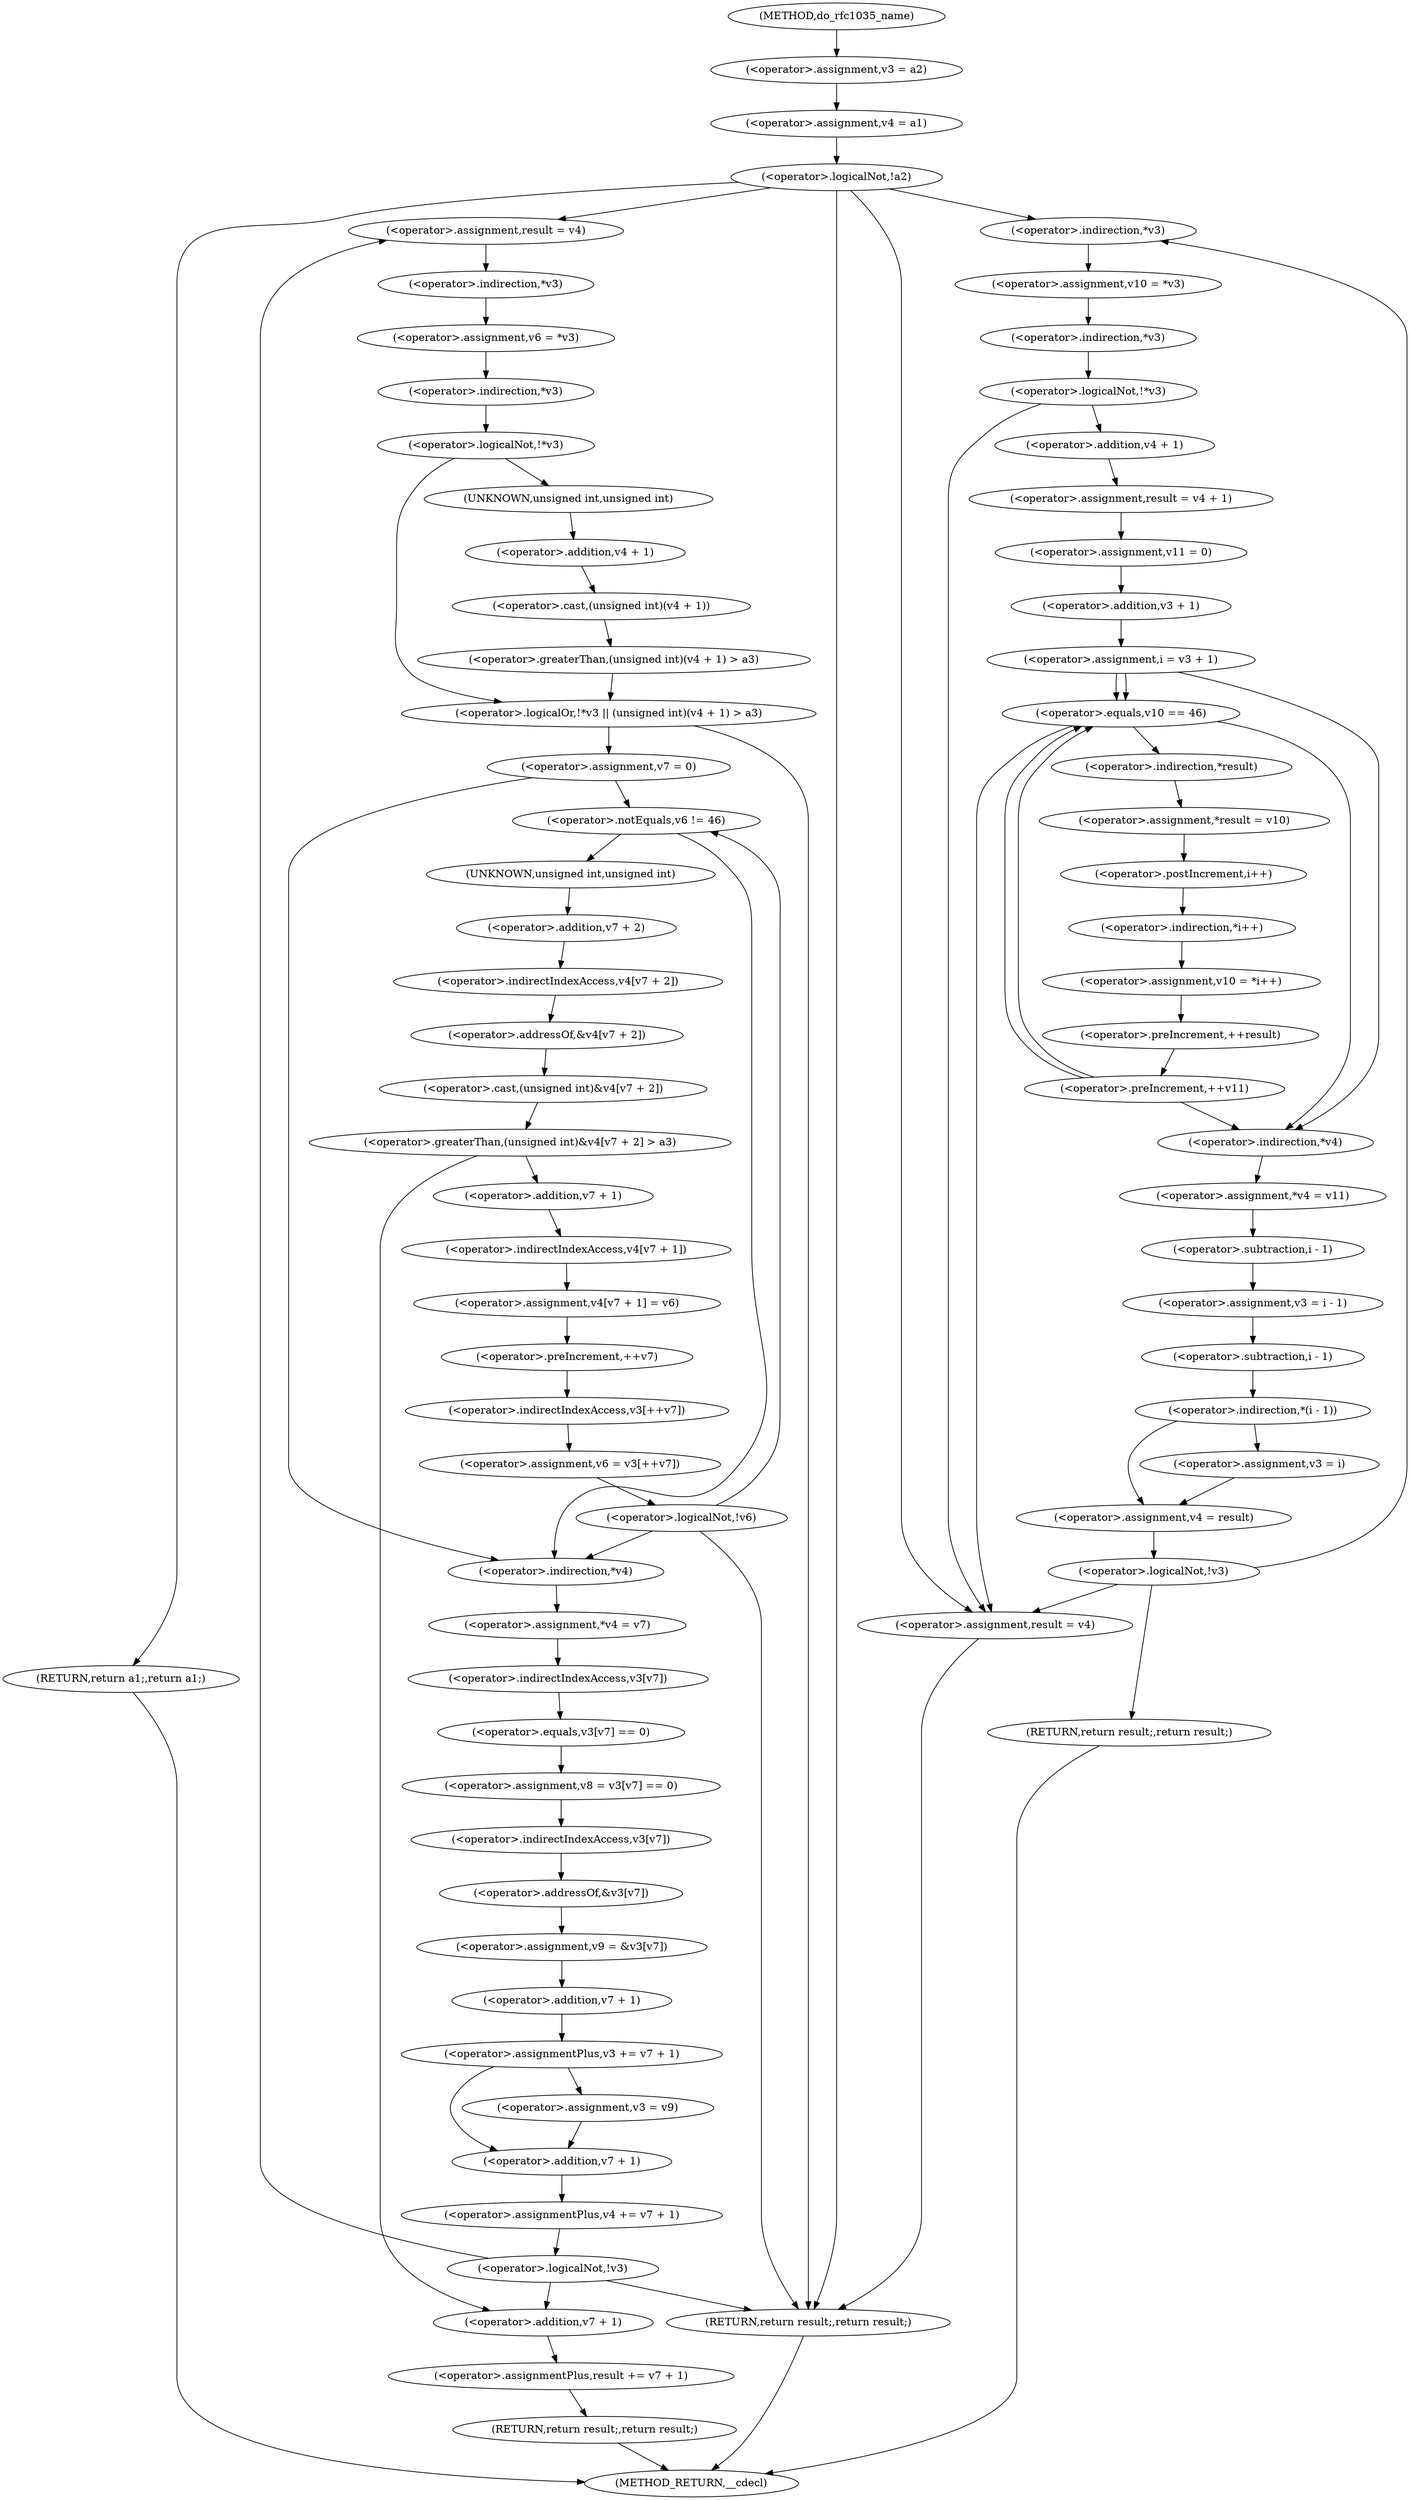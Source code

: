 digraph do_rfc1035_name {  
"1000126" [label = "(<operator>.assignment,v3 = a2)" ]
"1000129" [label = "(<operator>.assignment,v4 = a1)" ]
"1000133" [label = "(<operator>.logicalNot,!a2)" ]
"1000135" [label = "(RETURN,return a1;,return a1;)" ]
"1000143" [label = "(<operator>.assignment,result = v4)" ]
"1000146" [label = "(<operator>.assignment,v6 = *v3)" ]
"1000148" [label = "(<operator>.indirection,*v3)" ]
"1000151" [label = "(<operator>.logicalOr,!*v3 || (unsigned int)(v4 + 1) > a3)" ]
"1000152" [label = "(<operator>.logicalNot,!*v3)" ]
"1000153" [label = "(<operator>.indirection,*v3)" ]
"1000155" [label = "(<operator>.greaterThan,(unsigned int)(v4 + 1) > a3)" ]
"1000156" [label = "(<operator>.cast,(unsigned int)(v4 + 1))" ]
"1000157" [label = "(UNKNOWN,unsigned int,unsigned int)" ]
"1000158" [label = "(<operator>.addition,v4 + 1)" ]
"1000163" [label = "(<operator>.assignment,v7 = 0)" ]
"1000170" [label = "(<operator>.notEquals,v6 != 46)" ]
"1000175" [label = "(<operator>.greaterThan,(unsigned int)&v4[v7 + 2] > a3)" ]
"1000176" [label = "(<operator>.cast,(unsigned int)&v4[v7 + 2])" ]
"1000177" [label = "(UNKNOWN,unsigned int,unsigned int)" ]
"1000178" [label = "(<operator>.addressOf,&v4[v7 + 2])" ]
"1000179" [label = "(<operator>.indirectIndexAccess,v4[v7 + 2])" ]
"1000181" [label = "(<operator>.addition,v7 + 2)" ]
"1000186" [label = "(<operator>.assignment,v4[v7 + 1] = v6)" ]
"1000187" [label = "(<operator>.indirectIndexAccess,v4[v7 + 1])" ]
"1000189" [label = "(<operator>.addition,v7 + 1)" ]
"1000193" [label = "(<operator>.assignment,v6 = v3[++v7])" ]
"1000195" [label = "(<operator>.indirectIndexAccess,v3[++v7])" ]
"1000197" [label = "(<operator>.preIncrement,++v7)" ]
"1000200" [label = "(<operator>.logicalNot,!v6)" ]
"1000203" [label = "(<operator>.assignment,*v4 = v7)" ]
"1000204" [label = "(<operator>.indirection,*v4)" ]
"1000207" [label = "(<operator>.assignment,v8 = v3[v7] == 0)" ]
"1000209" [label = "(<operator>.equals,v3[v7] == 0)" ]
"1000210" [label = "(<operator>.indirectIndexAccess,v3[v7])" ]
"1000214" [label = "(<operator>.assignment,v9 = &v3[v7])" ]
"1000216" [label = "(<operator>.addressOf,&v3[v7])" ]
"1000217" [label = "(<operator>.indirectIndexAccess,v3[v7])" ]
"1000220" [label = "(<operator>.assignmentPlus,v3 += v7 + 1)" ]
"1000222" [label = "(<operator>.addition,v7 + 1)" ]
"1000227" [label = "(<operator>.assignment,v3 = v9)" ]
"1000230" [label = "(<operator>.assignmentPlus,v4 += v7 + 1)" ]
"1000232" [label = "(<operator>.addition,v7 + 1)" ]
"1000236" [label = "(<operator>.logicalNot,!v3)" ]
"1000240" [label = "(<operator>.assignmentPlus,result += v7 + 1)" ]
"1000242" [label = "(<operator>.addition,v7 + 1)" ]
"1000245" [label = "(RETURN,return result;,return result;)" ]
"1000252" [label = "(<operator>.assignment,v10 = *v3)" ]
"1000254" [label = "(<operator>.indirection,*v3)" ]
"1000257" [label = "(<operator>.logicalNot,!*v3)" ]
"1000258" [label = "(<operator>.indirection,*v3)" ]
"1000261" [label = "(<operator>.assignment,result = v4 + 1)" ]
"1000263" [label = "(<operator>.addition,v4 + 1)" ]
"1000266" [label = "(<operator>.assignment,v11 = 0)" ]
"1000270" [label = "(<operator>.assignment,i = v3 + 1)" ]
"1000272" [label = "(<operator>.addition,v3 + 1)" ]
"1000276" [label = "(<operator>.preIncrement,++v11)" ]
"1000280" [label = "(<operator>.equals,v10 == 46)" ]
"1000284" [label = "(<operator>.assignment,*result = v10)" ]
"1000285" [label = "(<operator>.indirection,*result)" ]
"1000288" [label = "(<operator>.assignment,v10 = *i++)" ]
"1000290" [label = "(<operator>.indirection,*i++)" ]
"1000291" [label = "(<operator>.postIncrement,i++)" ]
"1000293" [label = "(<operator>.preIncrement,++result)" ]
"1000295" [label = "(<operator>.assignment,*v4 = v11)" ]
"1000296" [label = "(<operator>.indirection,*v4)" ]
"1000299" [label = "(<operator>.assignment,v3 = i - 1)" ]
"1000301" [label = "(<operator>.subtraction,i - 1)" ]
"1000305" [label = "(<operator>.indirection,*(i - 1))" ]
"1000306" [label = "(<operator>.subtraction,i - 1)" ]
"1000309" [label = "(<operator>.assignment,v3 = i)" ]
"1000312" [label = "(<operator>.assignment,v4 = result)" ]
"1000316" [label = "(<operator>.logicalNot,!v3)" ]
"1000318" [label = "(RETURN,return result;,return result;)" ]
"1000320" [label = "(<operator>.assignment,result = v4)" ]
"1000323" [label = "(RETURN,return result;,return result;)" ]
"1000111" [label = "(METHOD,do_rfc1035_name)" ]
"1000325" [label = "(METHOD_RETURN,__cdecl)" ]
  "1000126" -> "1000129" 
  "1000129" -> "1000133" 
  "1000133" -> "1000135" 
  "1000133" -> "1000143" 
  "1000133" -> "1000323" 
  "1000133" -> "1000254" 
  "1000133" -> "1000320" 
  "1000135" -> "1000325" 
  "1000143" -> "1000148" 
  "1000146" -> "1000153" 
  "1000148" -> "1000146" 
  "1000151" -> "1000323" 
  "1000151" -> "1000163" 
  "1000152" -> "1000157" 
  "1000152" -> "1000151" 
  "1000153" -> "1000152" 
  "1000155" -> "1000151" 
  "1000156" -> "1000155" 
  "1000157" -> "1000158" 
  "1000158" -> "1000156" 
  "1000163" -> "1000170" 
  "1000163" -> "1000204" 
  "1000170" -> "1000177" 
  "1000170" -> "1000204" 
  "1000175" -> "1000242" 
  "1000175" -> "1000189" 
  "1000176" -> "1000175" 
  "1000177" -> "1000181" 
  "1000178" -> "1000176" 
  "1000179" -> "1000178" 
  "1000181" -> "1000179" 
  "1000186" -> "1000197" 
  "1000187" -> "1000186" 
  "1000189" -> "1000187" 
  "1000193" -> "1000200" 
  "1000195" -> "1000193" 
  "1000197" -> "1000195" 
  "1000200" -> "1000170" 
  "1000200" -> "1000204" 
  "1000200" -> "1000323" 
  "1000203" -> "1000210" 
  "1000204" -> "1000203" 
  "1000207" -> "1000217" 
  "1000209" -> "1000207" 
  "1000210" -> "1000209" 
  "1000214" -> "1000222" 
  "1000216" -> "1000214" 
  "1000217" -> "1000216" 
  "1000220" -> "1000227" 
  "1000220" -> "1000232" 
  "1000222" -> "1000220" 
  "1000227" -> "1000232" 
  "1000230" -> "1000236" 
  "1000232" -> "1000230" 
  "1000236" -> "1000143" 
  "1000236" -> "1000323" 
  "1000236" -> "1000242" 
  "1000240" -> "1000245" 
  "1000242" -> "1000240" 
  "1000245" -> "1000325" 
  "1000252" -> "1000258" 
  "1000254" -> "1000252" 
  "1000257" -> "1000320" 
  "1000257" -> "1000263" 
  "1000258" -> "1000257" 
  "1000261" -> "1000266" 
  "1000263" -> "1000261" 
  "1000266" -> "1000272" 
  "1000270" -> "1000280" 
  "1000270" -> "1000280" 
  "1000270" -> "1000296" 
  "1000272" -> "1000270" 
  "1000276" -> "1000280" 
  "1000276" -> "1000280" 
  "1000276" -> "1000296" 
  "1000280" -> "1000296" 
  "1000280" -> "1000320" 
  "1000280" -> "1000285" 
  "1000284" -> "1000291" 
  "1000285" -> "1000284" 
  "1000288" -> "1000293" 
  "1000290" -> "1000288" 
  "1000291" -> "1000290" 
  "1000293" -> "1000276" 
  "1000295" -> "1000301" 
  "1000296" -> "1000295" 
  "1000299" -> "1000306" 
  "1000301" -> "1000299" 
  "1000305" -> "1000309" 
  "1000305" -> "1000312" 
  "1000306" -> "1000305" 
  "1000309" -> "1000312" 
  "1000312" -> "1000316" 
  "1000316" -> "1000254" 
  "1000316" -> "1000320" 
  "1000316" -> "1000318" 
  "1000318" -> "1000325" 
  "1000320" -> "1000323" 
  "1000323" -> "1000325" 
  "1000111" -> "1000126" 
}
